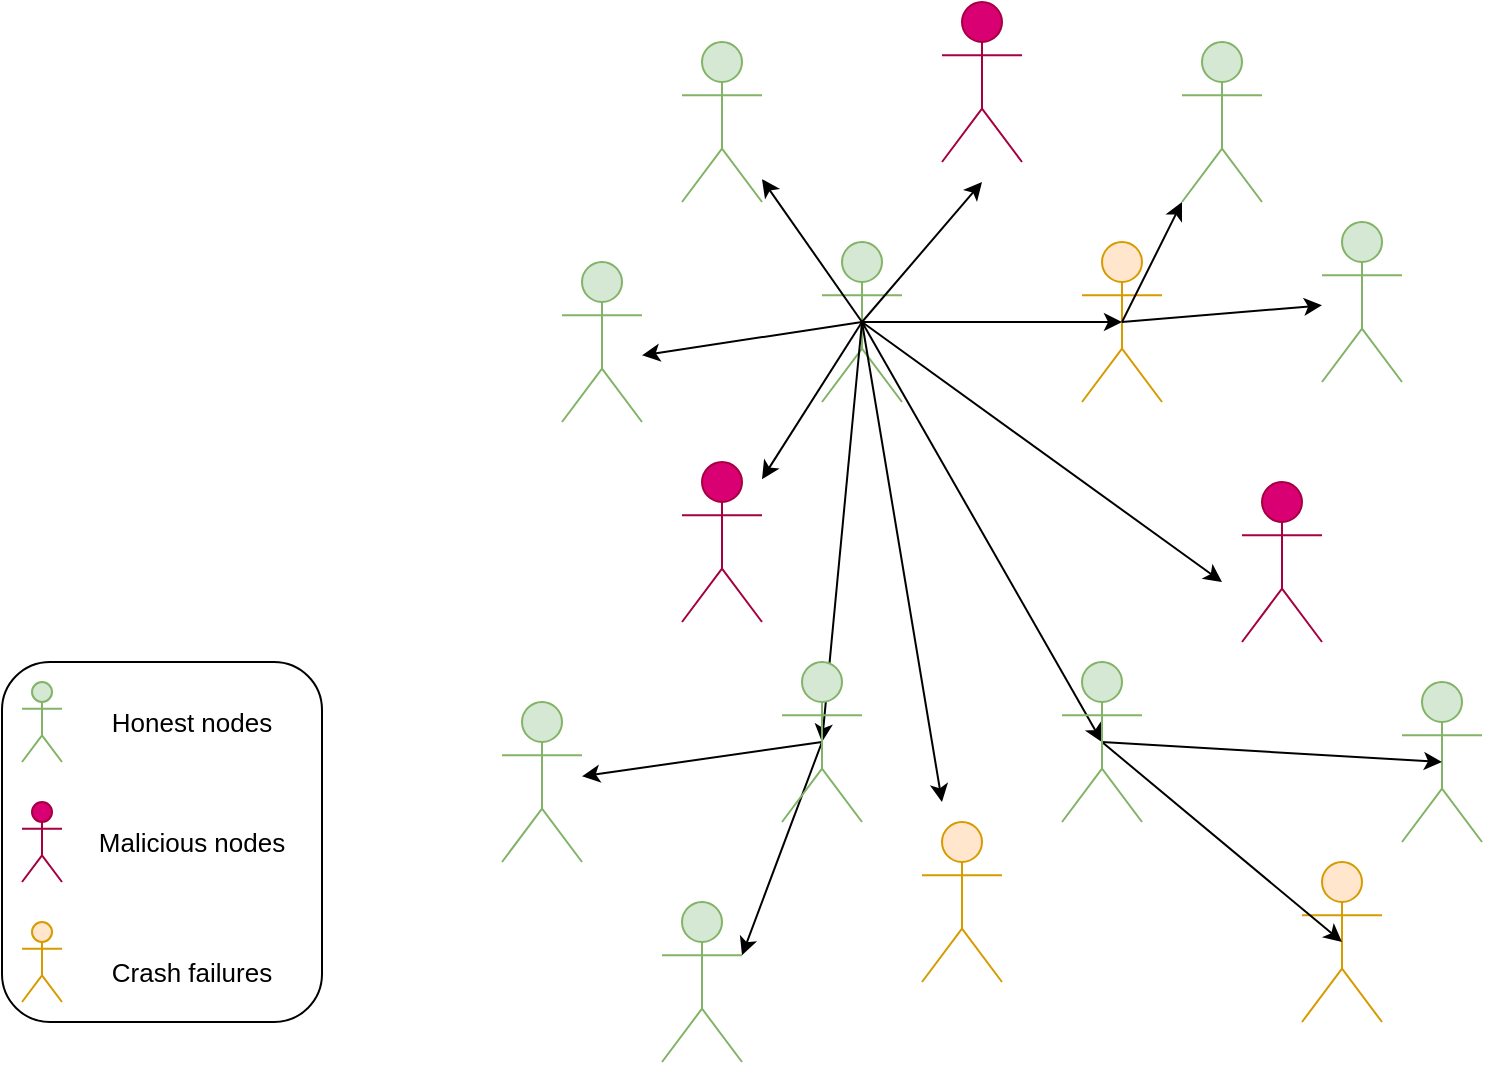 <mxfile version="20.5.3" type="github">
  <diagram id="iU86J4fSX8zwEmOi1Gbl" name="Page-1">
    <mxGraphModel dx="2276" dy="794" grid="1" gridSize="10" guides="1" tooltips="1" connect="1" arrows="1" fold="1" page="1" pageScale="1" pageWidth="850" pageHeight="1100" math="0" shadow="0">
      <root>
        <mxCell id="0" />
        <mxCell id="1" parent="0" />
        <mxCell id="4k3IKvJWP4cXDZrK9bhx-35" value="" style="rounded=1;whiteSpace=wrap;html=1;fontSize=13;" vertex="1" parent="1">
          <mxGeometry x="-120" y="470" width="160" height="180" as="geometry" />
        </mxCell>
        <mxCell id="4k3IKvJWP4cXDZrK9bhx-1" value="" style="shape=umlActor;verticalLabelPosition=bottom;verticalAlign=top;html=1;outlineConnect=0;fillColor=#d80073;fontColor=#ffffff;strokeColor=#A50040;" vertex="1" parent="1">
          <mxGeometry x="220" y="370" width="40" height="80" as="geometry" />
        </mxCell>
        <mxCell id="4k3IKvJWP4cXDZrK9bhx-3" value="" style="shape=umlActor;verticalLabelPosition=bottom;verticalAlign=top;html=1;outlineConnect=0;fillColor=#d5e8d4;strokeColor=#82b366;" vertex="1" parent="1">
          <mxGeometry x="290" y="260" width="40" height="80" as="geometry" />
        </mxCell>
        <mxCell id="4k3IKvJWP4cXDZrK9bhx-4" value="" style="shape=umlActor;verticalLabelPosition=bottom;verticalAlign=top;html=1;outlineConnect=0;fillColor=#ffe6cc;strokeColor=#d79b00;" vertex="1" parent="1">
          <mxGeometry x="420" y="260" width="40" height="80" as="geometry" />
        </mxCell>
        <mxCell id="4k3IKvJWP4cXDZrK9bhx-6" value="" style="shape=umlActor;verticalLabelPosition=bottom;verticalAlign=top;html=1;outlineConnect=0;fillColor=#d80073;fontColor=#ffffff;strokeColor=#A50040;" vertex="1" parent="1">
          <mxGeometry x="500" y="380" width="40" height="80" as="geometry" />
        </mxCell>
        <mxCell id="4k3IKvJWP4cXDZrK9bhx-7" value="" style="shape=umlActor;verticalLabelPosition=bottom;verticalAlign=top;html=1;outlineConnect=0;fillColor=#ffe6cc;strokeColor=#d79b00;" vertex="1" parent="1">
          <mxGeometry x="340" y="550" width="40" height="80" as="geometry" />
        </mxCell>
        <mxCell id="4k3IKvJWP4cXDZrK9bhx-8" value="" style="shape=umlActor;verticalLabelPosition=bottom;verticalAlign=top;html=1;outlineConnect=0;fillColor=#d5e8d4;strokeColor=#82b366;" vertex="1" parent="1">
          <mxGeometry x="130" y="490" width="40" height="80" as="geometry" />
        </mxCell>
        <mxCell id="4k3IKvJWP4cXDZrK9bhx-9" value="" style="shape=umlActor;verticalLabelPosition=bottom;verticalAlign=top;html=1;outlineConnect=0;fillColor=#d5e8d4;strokeColor=#82b366;" vertex="1" parent="1">
          <mxGeometry x="160" y="270" width="40" height="80" as="geometry" />
        </mxCell>
        <mxCell id="4k3IKvJWP4cXDZrK9bhx-10" value="" style="shape=umlActor;verticalLabelPosition=bottom;verticalAlign=top;html=1;outlineConnect=0;fillColor=#d5e8d4;strokeColor=#82b366;" vertex="1" parent="1">
          <mxGeometry x="540" y="250" width="40" height="80" as="geometry" />
        </mxCell>
        <mxCell id="4k3IKvJWP4cXDZrK9bhx-11" value="" style="shape=umlActor;verticalLabelPosition=bottom;verticalAlign=top;html=1;outlineConnect=0;fillColor=#d80073;fontColor=#ffffff;strokeColor=#A50040;" vertex="1" parent="1">
          <mxGeometry x="350" y="140" width="40" height="80" as="geometry" />
        </mxCell>
        <mxCell id="4k3IKvJWP4cXDZrK9bhx-12" value="" style="shape=umlActor;verticalLabelPosition=bottom;verticalAlign=top;html=1;outlineConnect=0;fillColor=#ffe6cc;strokeColor=#d79b00;" vertex="1" parent="1">
          <mxGeometry x="530" y="570" width="40" height="80" as="geometry" />
        </mxCell>
        <mxCell id="4k3IKvJWP4cXDZrK9bhx-28" value="" style="shape=umlActor;verticalLabelPosition=bottom;verticalAlign=top;html=1;outlineConnect=0;fillColor=#d5e8d4;strokeColor=#82b366;" vertex="1" parent="1">
          <mxGeometry x="-110" y="480" width="20" height="40" as="geometry" />
        </mxCell>
        <mxCell id="4k3IKvJWP4cXDZrK9bhx-30" value="40&lt;br&gt;" style="shape=umlActor;verticalLabelPosition=bottom;verticalAlign=top;html=1;outlineConnect=0;fillColor=#d80073;fontColor=#ffffff;strokeColor=#A50040;" vertex="1" parent="1">
          <mxGeometry x="-110" y="540" width="20" height="40" as="geometry" />
        </mxCell>
        <mxCell id="4k3IKvJWP4cXDZrK9bhx-31" value="" style="shape=umlActor;verticalLabelPosition=bottom;verticalAlign=top;html=1;outlineConnect=0;fillColor=#ffe6cc;strokeColor=#d79b00;" vertex="1" parent="1">
          <mxGeometry x="-110" y="600" width="20" height="40" as="geometry" />
        </mxCell>
        <mxCell id="4k3IKvJWP4cXDZrK9bhx-32" value="&lt;font style=&quot;font-size: 13px;&quot;&gt;Honest nodes&lt;/font&gt;" style="text;html=1;strokeColor=none;fillColor=none;align=center;verticalAlign=middle;whiteSpace=wrap;rounded=0;fontSize=14;" vertex="1" parent="1">
          <mxGeometry x="-70" y="485" width="90" height="30" as="geometry" />
        </mxCell>
        <mxCell id="4k3IKvJWP4cXDZrK9bhx-33" value="&lt;font style=&quot;font-size: 13px;&quot;&gt;Malicious nodes&lt;/font&gt;" style="text;html=1;strokeColor=none;fillColor=none;align=center;verticalAlign=middle;whiteSpace=wrap;rounded=0;fontSize=14;" vertex="1" parent="1">
          <mxGeometry x="-80" y="545" width="110" height="30" as="geometry" />
        </mxCell>
        <mxCell id="4k3IKvJWP4cXDZrK9bhx-34" value="&lt;font style=&quot;font-size: 13px;&quot;&gt;Crash failures&lt;/font&gt;" style="text;html=1;strokeColor=none;fillColor=none;align=center;verticalAlign=middle;whiteSpace=wrap;rounded=0;fontSize=14;" vertex="1" parent="1">
          <mxGeometry x="-80" y="610" width="110" height="30" as="geometry" />
        </mxCell>
        <mxCell id="4k3IKvJWP4cXDZrK9bhx-36" value="" style="shape=umlActor;verticalLabelPosition=bottom;verticalAlign=top;html=1;outlineConnect=0;fillColor=#d5e8d4;strokeColor=#82b366;" vertex="1" parent="1">
          <mxGeometry x="220" y="160" width="40" height="80" as="geometry" />
        </mxCell>
        <mxCell id="4k3IKvJWP4cXDZrK9bhx-37" value="" style="shape=umlActor;verticalLabelPosition=bottom;verticalAlign=top;html=1;outlineConnect=0;fillColor=#d5e8d4;strokeColor=#82b366;" vertex="1" parent="1">
          <mxGeometry x="470" y="160" width="40" height="80" as="geometry" />
        </mxCell>
        <mxCell id="4k3IKvJWP4cXDZrK9bhx-38" value="" style="shape=umlActor;verticalLabelPosition=bottom;verticalAlign=top;html=1;outlineConnect=0;fillColor=#d5e8d4;strokeColor=#82b366;" vertex="1" parent="1">
          <mxGeometry x="210" y="590" width="40" height="80" as="geometry" />
        </mxCell>
        <mxCell id="4k3IKvJWP4cXDZrK9bhx-39" value="" style="shape=umlActor;verticalLabelPosition=bottom;verticalAlign=top;html=1;outlineConnect=0;fillColor=#d5e8d4;strokeColor=#82b366;" vertex="1" parent="1">
          <mxGeometry x="580" y="480" width="40" height="80" as="geometry" />
        </mxCell>
        <mxCell id="4k3IKvJWP4cXDZrK9bhx-42" value="" style="endArrow=classic;html=1;rounded=0;strokeWidth=1;fontSize=13;" edge="1" parent="1">
          <mxGeometry width="50" height="50" relative="1" as="geometry">
            <mxPoint x="310" y="300" as="sourcePoint" />
            <mxPoint x="440" y="300" as="targetPoint" />
          </mxGeometry>
        </mxCell>
        <mxCell id="4k3IKvJWP4cXDZrK9bhx-43" value="" style="endArrow=classic;html=1;rounded=0;strokeWidth=1;fontSize=13;" edge="1" parent="1">
          <mxGeometry width="50" height="50" relative="1" as="geometry">
            <mxPoint x="310" y="300" as="sourcePoint" />
            <mxPoint x="490" y="430" as="targetPoint" />
          </mxGeometry>
        </mxCell>
        <mxCell id="4k3IKvJWP4cXDZrK9bhx-44" value="" style="endArrow=classic;html=1;rounded=0;strokeWidth=1;fontSize=13;exitX=0.5;exitY=0.5;exitDx=0;exitDy=0;exitPerimeter=0;" edge="1" parent="1" source="4k3IKvJWP4cXDZrK9bhx-3">
          <mxGeometry width="50" height="50" relative="1" as="geometry">
            <mxPoint x="330" y="300" as="sourcePoint" />
            <mxPoint x="430" y="510" as="targetPoint" />
          </mxGeometry>
        </mxCell>
        <mxCell id="4k3IKvJWP4cXDZrK9bhx-45" value="" style="endArrow=classic;html=1;rounded=0;strokeWidth=1;fontSize=13;exitX=0.5;exitY=0.5;exitDx=0;exitDy=0;exitPerimeter=0;entryX=0.5;entryY=0.5;entryDx=0;entryDy=0;entryPerimeter=0;" edge="1" parent="1" source="4k3IKvJWP4cXDZrK9bhx-3" target="4k3IKvJWP4cXDZrK9bhx-2">
          <mxGeometry width="50" height="50" relative="1" as="geometry">
            <mxPoint x="310" y="340" as="sourcePoint" />
            <mxPoint x="300" y="460" as="targetPoint" />
          </mxGeometry>
        </mxCell>
        <mxCell id="4k3IKvJWP4cXDZrK9bhx-46" value="" style="endArrow=classic;html=1;rounded=0;strokeWidth=1;fontSize=13;exitX=0.5;exitY=0.5;exitDx=0;exitDy=0;exitPerimeter=0;" edge="1" parent="1" source="4k3IKvJWP4cXDZrK9bhx-3">
          <mxGeometry width="50" height="50" relative="1" as="geometry">
            <mxPoint x="310" y="340" as="sourcePoint" />
            <mxPoint x="350" y="540" as="targetPoint" />
          </mxGeometry>
        </mxCell>
        <mxCell id="4k3IKvJWP4cXDZrK9bhx-47" value="" style="endArrow=classic;html=1;rounded=0;strokeWidth=1;fontSize=13;exitX=0.5;exitY=0.5;exitDx=0;exitDy=0;exitPerimeter=0;" edge="1" parent="1" source="4k3IKvJWP4cXDZrK9bhx-3" target="4k3IKvJWP4cXDZrK9bhx-1">
          <mxGeometry width="50" height="50" relative="1" as="geometry">
            <mxPoint x="310" y="340" as="sourcePoint" />
            <mxPoint x="360" y="550" as="targetPoint" />
          </mxGeometry>
        </mxCell>
        <mxCell id="4k3IKvJWP4cXDZrK9bhx-48" value="" style="endArrow=classic;html=1;rounded=0;strokeWidth=1;fontSize=13;exitX=0.5;exitY=0.5;exitDx=0;exitDy=0;exitPerimeter=0;" edge="1" parent="1" source="4k3IKvJWP4cXDZrK9bhx-3">
          <mxGeometry width="50" height="50" relative="1" as="geometry">
            <mxPoint x="240" y="270" as="sourcePoint" />
            <mxPoint x="200" y="316.667" as="targetPoint" />
          </mxGeometry>
        </mxCell>
        <mxCell id="4k3IKvJWP4cXDZrK9bhx-49" value="" style="endArrow=classic;html=1;rounded=0;strokeWidth=1;fontSize=13;exitX=0.5;exitY=0.5;exitDx=0;exitDy=0;exitPerimeter=0;" edge="1" parent="1" source="4k3IKvJWP4cXDZrK9bhx-3">
          <mxGeometry width="50" height="50" relative="1" as="geometry">
            <mxPoint x="330" y="300" as="sourcePoint" />
            <mxPoint x="370" y="230" as="targetPoint" />
          </mxGeometry>
        </mxCell>
        <mxCell id="4k3IKvJWP4cXDZrK9bhx-50" value="" style="endArrow=classic;html=1;rounded=0;strokeWidth=1;fontSize=13;" edge="1" parent="1" target="4k3IKvJWP4cXDZrK9bhx-36">
          <mxGeometry width="50" height="50" relative="1" as="geometry">
            <mxPoint x="310" y="300" as="sourcePoint" />
            <mxPoint x="210" y="326.667" as="targetPoint" />
          </mxGeometry>
        </mxCell>
        <mxCell id="4k3IKvJWP4cXDZrK9bhx-51" value="" style="endArrow=classic;html=1;rounded=0;strokeWidth=1;fontSize=13;" edge="1" parent="1" target="4k3IKvJWP4cXDZrK9bhx-10">
          <mxGeometry width="50" height="50" relative="1" as="geometry">
            <mxPoint x="440" y="300" as="sourcePoint" />
            <mxPoint x="420" y="330" as="targetPoint" />
          </mxGeometry>
        </mxCell>
        <mxCell id="4k3IKvJWP4cXDZrK9bhx-52" value="" style="endArrow=classic;html=1;rounded=0;strokeWidth=1;fontSize=13;exitX=0.5;exitY=0.5;exitDx=0;exitDy=0;exitPerimeter=0;" edge="1" parent="1" source="4k3IKvJWP4cXDZrK9bhx-4" target="4k3IKvJWP4cXDZrK9bhx-37">
          <mxGeometry width="50" height="50" relative="1" as="geometry">
            <mxPoint x="450" y="310" as="sourcePoint" />
            <mxPoint x="550" y="301.667" as="targetPoint" />
          </mxGeometry>
        </mxCell>
        <mxCell id="4k3IKvJWP4cXDZrK9bhx-53" value="" style="endArrow=classic;html=1;rounded=0;strokeWidth=1;fontSize=13;exitX=0.5;exitY=0.5;exitDx=0;exitDy=0;exitPerimeter=0;" edge="1" parent="1" source="4k3IKvJWP4cXDZrK9bhx-2" target="4k3IKvJWP4cXDZrK9bhx-8">
          <mxGeometry width="50" height="50" relative="1" as="geometry">
            <mxPoint x="185" y="450" as="sourcePoint" />
            <mxPoint x="175" y="610" as="targetPoint" />
          </mxGeometry>
        </mxCell>
        <mxCell id="4k3IKvJWP4cXDZrK9bhx-54" value="" style="endArrow=classic;html=1;rounded=0;strokeWidth=1;fontSize=13;entryX=1;entryY=0.333;entryDx=0;entryDy=0;entryPerimeter=0;exitX=0.5;exitY=0.5;exitDx=0;exitDy=0;exitPerimeter=0;" edge="1" parent="1" source="4k3IKvJWP4cXDZrK9bhx-2" target="4k3IKvJWP4cXDZrK9bhx-38">
          <mxGeometry width="50" height="50" relative="1" as="geometry">
            <mxPoint x="280" y="522.857" as="sourcePoint" />
            <mxPoint x="180" y="537.143" as="targetPoint" />
          </mxGeometry>
        </mxCell>
        <mxCell id="4k3IKvJWP4cXDZrK9bhx-55" value="" style="endArrow=classic;html=1;rounded=0;strokeWidth=1;fontSize=13;exitX=0.5;exitY=0.5;exitDx=0;exitDy=0;exitPerimeter=0;entryX=0.5;entryY=0.5;entryDx=0;entryDy=0;entryPerimeter=0;" edge="1" parent="1" source="4k3IKvJWP4cXDZrK9bhx-5" target="4k3IKvJWP4cXDZrK9bhx-39">
          <mxGeometry width="50" height="50" relative="1" as="geometry">
            <mxPoint x="500" y="570" as="sourcePoint" />
            <mxPoint x="600" y="745" as="targetPoint" />
          </mxGeometry>
        </mxCell>
        <mxCell id="4k3IKvJWP4cXDZrK9bhx-56" value="" style="endArrow=classic;html=1;rounded=0;strokeWidth=1;fontSize=13;exitX=0.5;exitY=0.5;exitDx=0;exitDy=0;exitPerimeter=0;entryX=0.5;entryY=0.5;entryDx=0;entryDy=0;entryPerimeter=0;" edge="1" parent="1" source="4k3IKvJWP4cXDZrK9bhx-5" target="4k3IKvJWP4cXDZrK9bhx-12">
          <mxGeometry width="50" height="50" relative="1" as="geometry">
            <mxPoint x="440" y="520" as="sourcePoint" />
            <mxPoint x="610" y="530" as="targetPoint" />
          </mxGeometry>
        </mxCell>
        <mxCell id="4k3IKvJWP4cXDZrK9bhx-2" value="" style="shape=umlActor;verticalLabelPosition=bottom;verticalAlign=top;html=1;outlineConnect=0;fillColor=#d5e8d4;strokeColor=#82b366;" vertex="1" parent="1">
          <mxGeometry x="270" y="470" width="40" height="80" as="geometry" />
        </mxCell>
        <mxCell id="4k3IKvJWP4cXDZrK9bhx-5" value="" style="shape=umlActor;verticalLabelPosition=bottom;verticalAlign=top;html=1;outlineConnect=0;fillColor=#d5e8d4;strokeColor=#82b366;" vertex="1" parent="1">
          <mxGeometry x="410" y="470" width="40" height="80" as="geometry" />
        </mxCell>
      </root>
    </mxGraphModel>
  </diagram>
</mxfile>
